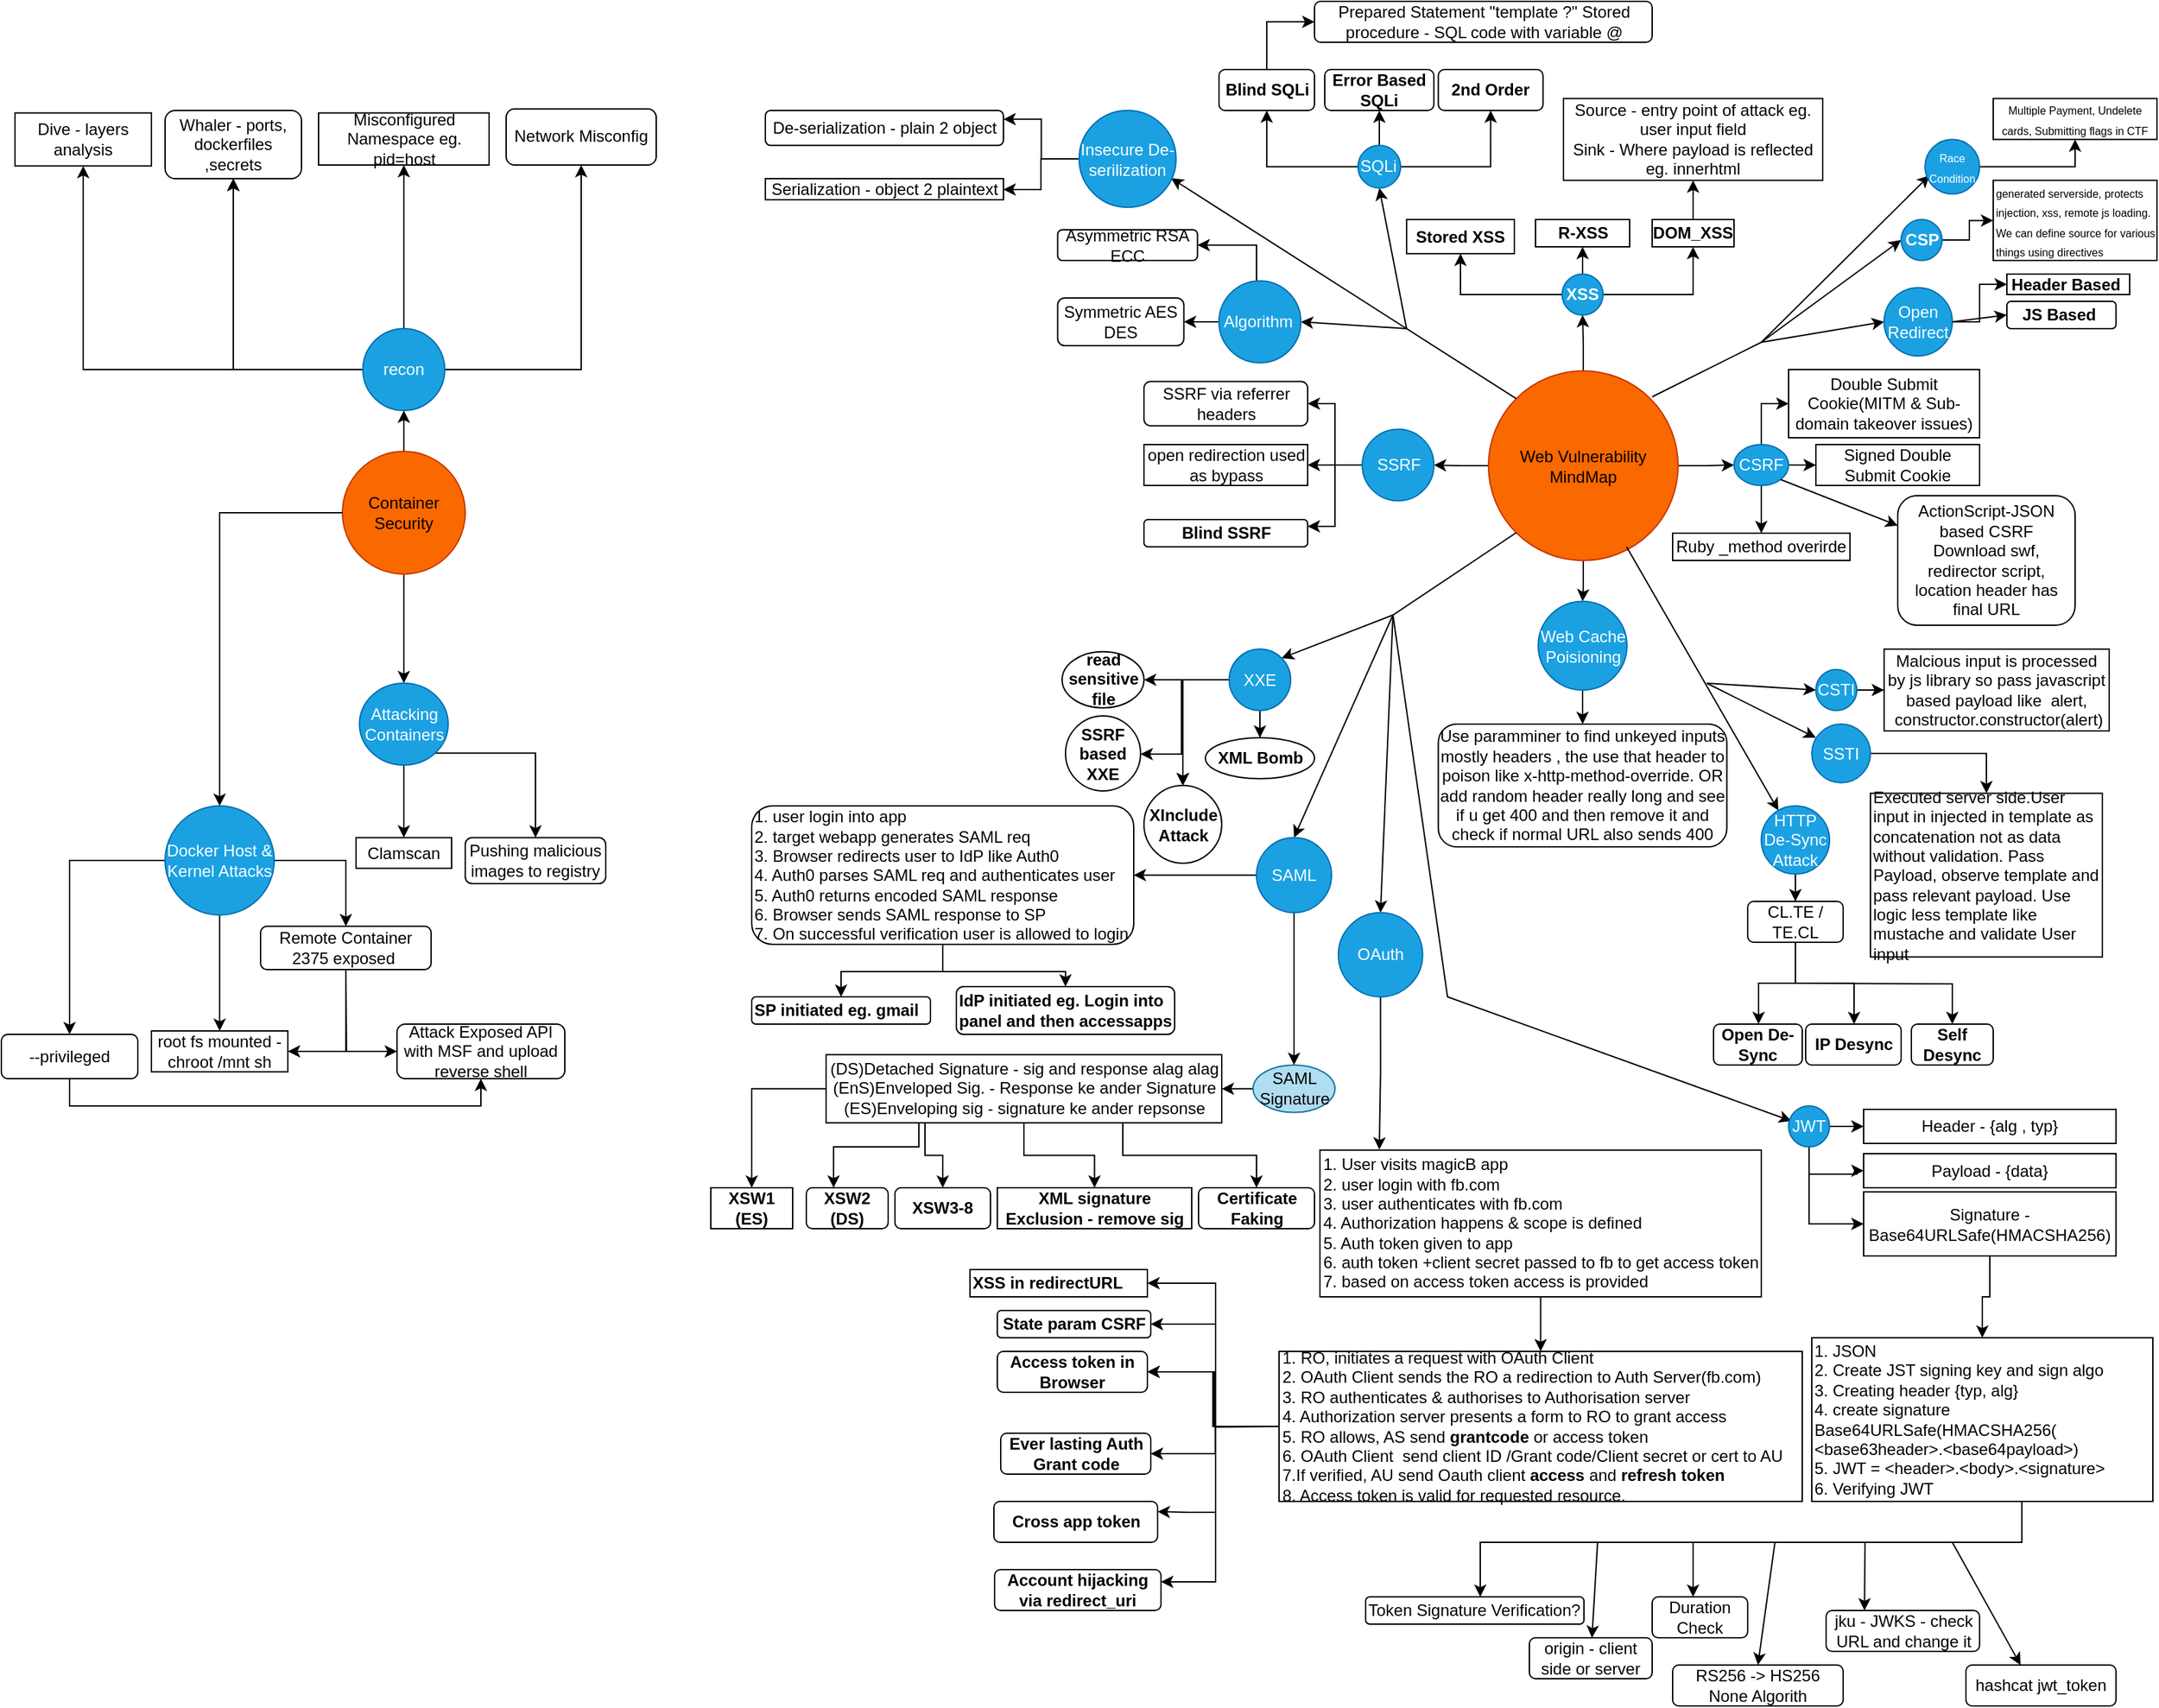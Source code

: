<mxfile version="24.7.6">
  <diagram name="Page-1" id="LwCmUqF6IoyyQt3CyeHW">
    <mxGraphModel dx="1781" dy="647" grid="1" gridSize="10" guides="1" tooltips="1" connect="1" arrows="1" fold="1" page="1" pageScale="1" pageWidth="827" pageHeight="1169" math="0" shadow="0">
      <root>
        <mxCell id="0" />
        <mxCell id="1" parent="0" />
        <mxCell id="KAnZ7Fa2tKtf9aKGgKf9-2" value="" style="edgeStyle=orthogonalEdgeStyle;rounded=0;orthogonalLoop=1;jettySize=auto;html=1;" parent="1" source="KAnZ7Fa2tKtf9aKGgKf9-5" target="KAnZ7Fa2tKtf9aKGgKf9-9" edge="1">
          <mxGeometry relative="1" as="geometry" />
        </mxCell>
        <mxCell id="KAnZ7Fa2tKtf9aKGgKf9-3" value="" style="edgeStyle=orthogonalEdgeStyle;rounded=0;orthogonalLoop=1;jettySize=auto;html=1;" parent="1" source="KAnZ7Fa2tKtf9aKGgKf9-5" target="KAnZ7Fa2tKtf9aKGgKf9-18" edge="1">
          <mxGeometry relative="1" as="geometry" />
        </mxCell>
        <mxCell id="KAnZ7Fa2tKtf9aKGgKf9-4" value="" style="edgeStyle=orthogonalEdgeStyle;rounded=0;orthogonalLoop=1;jettySize=auto;html=1;" parent="1" source="KAnZ7Fa2tKtf9aKGgKf9-5" target="KAnZ7Fa2tKtf9aKGgKf9-41" edge="1">
          <mxGeometry relative="1" as="geometry" />
        </mxCell>
        <mxCell id="9dKirbcF9FzAmbWhTHuT-2" value="" style="edgeStyle=orthogonalEdgeStyle;rounded=0;orthogonalLoop=1;jettySize=auto;html=1;" parent="1" source="KAnZ7Fa2tKtf9aKGgKf9-5" target="9dKirbcF9FzAmbWhTHuT-1" edge="1">
          <mxGeometry relative="1" as="geometry" />
        </mxCell>
        <mxCell id="KAnZ7Fa2tKtf9aKGgKf9-5" value="Web Vulnerability MindMap" style="ellipse;whiteSpace=wrap;html=1;aspect=fixed;fillColor=#fa6800;fontColor=#000000;strokeColor=#C73500;" parent="1" vertex="1">
          <mxGeometry x="330" y="281" width="139" height="139" as="geometry" />
        </mxCell>
        <mxCell id="KAnZ7Fa2tKtf9aKGgKf9-6" value="" style="edgeStyle=orthogonalEdgeStyle;rounded=0;orthogonalLoop=1;jettySize=auto;html=1;" parent="1" source="KAnZ7Fa2tKtf9aKGgKf9-9" target="KAnZ7Fa2tKtf9aKGgKf9-10" edge="1">
          <mxGeometry relative="1" as="geometry" />
        </mxCell>
        <mxCell id="KAnZ7Fa2tKtf9aKGgKf9-7" value="" style="edgeStyle=orthogonalEdgeStyle;rounded=0;orthogonalLoop=1;jettySize=auto;html=1;" parent="1" source="KAnZ7Fa2tKtf9aKGgKf9-9" target="KAnZ7Fa2tKtf9aKGgKf9-12" edge="1">
          <mxGeometry relative="1" as="geometry" />
        </mxCell>
        <mxCell id="KAnZ7Fa2tKtf9aKGgKf9-8" value="" style="edgeStyle=orthogonalEdgeStyle;rounded=0;orthogonalLoop=1;jettySize=auto;html=1;" parent="1" source="KAnZ7Fa2tKtf9aKGgKf9-9" target="KAnZ7Fa2tKtf9aKGgKf9-13" edge="1">
          <mxGeometry relative="1" as="geometry" />
        </mxCell>
        <mxCell id="KAnZ7Fa2tKtf9aKGgKf9-9" value="&lt;b&gt;XSS&lt;/b&gt;" style="ellipse;whiteSpace=wrap;html=1;aspect=fixed;fillColor=#1ba1e2;fontColor=#ffffff;strokeColor=#006EAF;" parent="1" vertex="1">
          <mxGeometry x="384" y="210" width="30" height="30" as="geometry" />
        </mxCell>
        <mxCell id="KAnZ7Fa2tKtf9aKGgKf9-10" value="&lt;b&gt;R-XSS&lt;/b&gt;" style="whiteSpace=wrap;html=1;" parent="1" vertex="1">
          <mxGeometry x="364.5" y="170" width="69" height="20" as="geometry" />
        </mxCell>
        <mxCell id="KAnZ7Fa2tKtf9aKGgKf9-11" value="" style="edgeStyle=orthogonalEdgeStyle;rounded=0;orthogonalLoop=1;jettySize=auto;html=1;" parent="1" source="KAnZ7Fa2tKtf9aKGgKf9-12" target="KAnZ7Fa2tKtf9aKGgKf9-14" edge="1">
          <mxGeometry relative="1" as="geometry" />
        </mxCell>
        <mxCell id="KAnZ7Fa2tKtf9aKGgKf9-12" value="&lt;b&gt;DOM_XSS&lt;/b&gt;" style="whiteSpace=wrap;html=1;" parent="1" vertex="1">
          <mxGeometry x="450" y="170" width="60" height="20" as="geometry" />
        </mxCell>
        <mxCell id="KAnZ7Fa2tKtf9aKGgKf9-13" value="&lt;b&gt;Stored XSS&lt;/b&gt;" style="whiteSpace=wrap;html=1;" parent="1" vertex="1">
          <mxGeometry x="270" y="170" width="79" height="25" as="geometry" />
        </mxCell>
        <mxCell id="KAnZ7Fa2tKtf9aKGgKf9-14" value="&lt;font style=&quot;font-size: 12px;&quot;&gt;Source - entry point of attack eg. user input field&lt;/font&gt;&lt;div&gt;&lt;font style=&quot;font-size: 12px;&quot;&gt;Sink - Where payload is reflected eg. innerhtml&lt;/font&gt;&lt;/div&gt;" style="whiteSpace=wrap;html=1;" parent="1" vertex="1">
          <mxGeometry x="385" y="81.25" width="190" height="60" as="geometry" />
        </mxCell>
        <mxCell id="KAnZ7Fa2tKtf9aKGgKf9-15" value="" style="edgeStyle=orthogonalEdgeStyle;rounded=0;orthogonalLoop=1;jettySize=auto;html=1;entryX=0;entryY=0.5;entryDx=0;entryDy=0;" parent="1" source="KAnZ7Fa2tKtf9aKGgKf9-18" target="KAnZ7Fa2tKtf9aKGgKf9-19" edge="1">
          <mxGeometry relative="1" as="geometry" />
        </mxCell>
        <mxCell id="KAnZ7Fa2tKtf9aKGgKf9-16" value="" style="edgeStyle=orthogonalEdgeStyle;rounded=0;orthogonalLoop=1;jettySize=auto;html=1;" parent="1" source="KAnZ7Fa2tKtf9aKGgKf9-18" target="KAnZ7Fa2tKtf9aKGgKf9-20" edge="1">
          <mxGeometry relative="1" as="geometry" />
        </mxCell>
        <mxCell id="KAnZ7Fa2tKtf9aKGgKf9-17" value="" style="edgeStyle=orthogonalEdgeStyle;rounded=0;orthogonalLoop=1;jettySize=auto;html=1;" parent="1" source="KAnZ7Fa2tKtf9aKGgKf9-18" target="KAnZ7Fa2tKtf9aKGgKf9-21" edge="1">
          <mxGeometry relative="1" as="geometry" />
        </mxCell>
        <mxCell id="KAnZ7Fa2tKtf9aKGgKf9-18" value="CSRF" style="ellipse;whiteSpace=wrap;html=1;fillColor=#1ba1e2;fontColor=#ffffff;strokeColor=#006EAF;" parent="1" vertex="1">
          <mxGeometry x="510" y="335" width="40" height="30" as="geometry" />
        </mxCell>
        <mxCell id="KAnZ7Fa2tKtf9aKGgKf9-19" value="Double Submit Cookie(MITM &amp;amp; Sub-domain takeover issues)" style="whiteSpace=wrap;html=1;" parent="1" vertex="1">
          <mxGeometry x="550" y="280" width="140" height="50" as="geometry" />
        </mxCell>
        <mxCell id="KAnZ7Fa2tKtf9aKGgKf9-20" value="Signed Double Submit Cookie" style="whiteSpace=wrap;html=1;" parent="1" vertex="1">
          <mxGeometry x="570" y="335" width="120" height="30" as="geometry" />
        </mxCell>
        <mxCell id="KAnZ7Fa2tKtf9aKGgKf9-21" value="Ruby _method overirde" style="whiteSpace=wrap;html=1;" parent="1" vertex="1">
          <mxGeometry x="465" y="400" width="130" height="20" as="geometry" />
        </mxCell>
        <mxCell id="KAnZ7Fa2tKtf9aKGgKf9-22" value="" style="endArrow=classic;html=1;rounded=0;exitX=1;exitY=1;exitDx=0;exitDy=0;" parent="1" source="KAnZ7Fa2tKtf9aKGgKf9-18" target="KAnZ7Fa2tKtf9aKGgKf9-23" edge="1">
          <mxGeometry width="50" height="50" relative="1" as="geometry">
            <mxPoint x="390" y="350" as="sourcePoint" />
            <mxPoint x="630" y="400" as="targetPoint" />
          </mxGeometry>
        </mxCell>
        <mxCell id="KAnZ7Fa2tKtf9aKGgKf9-23" value="ActionScript-JSON based CSRF&lt;div&gt;Download swf, redirector script, location header has final URL&lt;/div&gt;" style="rounded=1;whiteSpace=wrap;html=1;" parent="1" vertex="1">
          <mxGeometry x="630" y="372.5" width="130" height="95" as="geometry" />
        </mxCell>
        <mxCell id="KAnZ7Fa2tKtf9aKGgKf9-24" value="" style="endArrow=classic;html=1;rounded=0;entryX=0;entryY=0.5;entryDx=0;entryDy=0;" parent="1" target="KAnZ7Fa2tKtf9aKGgKf9-26" edge="1">
          <mxGeometry width="50" height="50" relative="1" as="geometry">
            <mxPoint x="450" y="300" as="sourcePoint" />
            <mxPoint x="540" y="230" as="targetPoint" />
            <Array as="points">
              <mxPoint x="530" y="260" />
            </Array>
          </mxGeometry>
        </mxCell>
        <mxCell id="KAnZ7Fa2tKtf9aKGgKf9-25" value="" style="edgeStyle=orthogonalEdgeStyle;rounded=0;orthogonalLoop=1;jettySize=auto;html=1;" parent="1" source="KAnZ7Fa2tKtf9aKGgKf9-26" target="KAnZ7Fa2tKtf9aKGgKf9-27" edge="1">
          <mxGeometry relative="1" as="geometry" />
        </mxCell>
        <mxCell id="KAnZ7Fa2tKtf9aKGgKf9-26" value="Open Redirect" style="ellipse;whiteSpace=wrap;html=1;aspect=fixed;fillColor=#1ba1e2;fontColor=#ffffff;strokeColor=#006EAF;" parent="1" vertex="1">
          <mxGeometry x="620" y="220" width="50" height="50" as="geometry" />
        </mxCell>
        <mxCell id="KAnZ7Fa2tKtf9aKGgKf9-27" value="&lt;b&gt;Header Based&amp;nbsp;&lt;/b&gt;" style="whiteSpace=wrap;html=1;" parent="1" vertex="1">
          <mxGeometry x="710" y="210" width="90" height="15" as="geometry" />
        </mxCell>
        <mxCell id="KAnZ7Fa2tKtf9aKGgKf9-28" value="" style="endArrow=classic;html=1;rounded=0;exitX=1;exitY=0.5;exitDx=0;exitDy=0;entryX=0;entryY=0.5;entryDx=0;entryDy=0;" parent="1" source="KAnZ7Fa2tKtf9aKGgKf9-26" target="KAnZ7Fa2tKtf9aKGgKf9-29" edge="1">
          <mxGeometry width="50" height="50" relative="1" as="geometry">
            <mxPoint x="500" y="280" as="sourcePoint" />
            <mxPoint x="700" y="238" as="targetPoint" />
          </mxGeometry>
        </mxCell>
        <mxCell id="KAnZ7Fa2tKtf9aKGgKf9-29" value="&lt;b&gt;JS Based&amp;nbsp;&lt;/b&gt;" style="rounded=1;whiteSpace=wrap;html=1;" parent="1" vertex="1">
          <mxGeometry x="710" y="230" width="80" height="20" as="geometry" />
        </mxCell>
        <mxCell id="KAnZ7Fa2tKtf9aKGgKf9-30" value="" style="endArrow=classic;html=1;rounded=0;entryX=0;entryY=0.5;entryDx=0;entryDy=0;" parent="1" target="KAnZ7Fa2tKtf9aKGgKf9-32" edge="1">
          <mxGeometry width="50" height="50" relative="1" as="geometry">
            <mxPoint x="530" y="260" as="sourcePoint" />
            <mxPoint x="650" y="150" as="targetPoint" />
          </mxGeometry>
        </mxCell>
        <mxCell id="KAnZ7Fa2tKtf9aKGgKf9-31" value="" style="edgeStyle=orthogonalEdgeStyle;rounded=0;orthogonalLoop=1;jettySize=auto;html=1;" parent="1" source="KAnZ7Fa2tKtf9aKGgKf9-32" target="KAnZ7Fa2tKtf9aKGgKf9-33" edge="1">
          <mxGeometry relative="1" as="geometry" />
        </mxCell>
        <mxCell id="KAnZ7Fa2tKtf9aKGgKf9-32" value="&lt;b&gt;CSP&lt;/b&gt;" style="ellipse;whiteSpace=wrap;html=1;aspect=fixed;fillColor=#1ba1e2;fontColor=#ffffff;strokeColor=#006EAF;" parent="1" vertex="1">
          <mxGeometry x="632.5" y="170" width="30" height="30" as="geometry" />
        </mxCell>
        <mxCell id="KAnZ7Fa2tKtf9aKGgKf9-33" value="&lt;font style=&quot;font-size: 8px;&quot;&gt;generated serverside, protects injection, xss, remote js loading. We can define source for various things using directives&lt;/font&gt;" style="whiteSpace=wrap;html=1;align=left;" parent="1" vertex="1">
          <mxGeometry x="700" y="141.25" width="120" height="58.75" as="geometry" />
        </mxCell>
        <mxCell id="KAnZ7Fa2tKtf9aKGgKf9-34" value="" style="endArrow=classic;html=1;rounded=0;entryX=0.083;entryY=0.658;entryDx=0;entryDy=0;entryPerimeter=0;" parent="1" target="KAnZ7Fa2tKtf9aKGgKf9-36" edge="1">
          <mxGeometry width="50" height="50" relative="1" as="geometry">
            <mxPoint x="530" y="260" as="sourcePoint" />
            <mxPoint x="650" y="150" as="targetPoint" />
          </mxGeometry>
        </mxCell>
        <mxCell id="KAnZ7Fa2tKtf9aKGgKf9-35" style="edgeStyle=orthogonalEdgeStyle;rounded=0;orthogonalLoop=1;jettySize=auto;html=1;entryX=0.5;entryY=1;entryDx=0;entryDy=0;" parent="1" source="KAnZ7Fa2tKtf9aKGgKf9-36" target="KAnZ7Fa2tKtf9aKGgKf9-37" edge="1">
          <mxGeometry relative="1" as="geometry" />
        </mxCell>
        <mxCell id="KAnZ7Fa2tKtf9aKGgKf9-36" value="&lt;font style=&quot;font-size: 8px;&quot;&gt;Race Condition&lt;/font&gt;" style="ellipse;whiteSpace=wrap;html=1;aspect=fixed;fillColor=#1ba1e2;fontColor=#ffffff;strokeColor=#006EAF;" parent="1" vertex="1">
          <mxGeometry x="650" y="111.25" width="40" height="40" as="geometry" />
        </mxCell>
        <mxCell id="KAnZ7Fa2tKtf9aKGgKf9-37" value="&lt;font style=&quot;font-size: 8px;&quot;&gt;Multiple Payment, Undelete cards, Submitting flags in CTF&lt;/font&gt;" style="whiteSpace=wrap;html=1;" parent="1" vertex="1">
          <mxGeometry x="700" y="81.25" width="120" height="30" as="geometry" />
        </mxCell>
        <mxCell id="KAnZ7Fa2tKtf9aKGgKf9-38" value="" style="edgeStyle=orthogonalEdgeStyle;rounded=0;orthogonalLoop=1;jettySize=auto;html=1;" parent="1" source="KAnZ7Fa2tKtf9aKGgKf9-41" target="KAnZ7Fa2tKtf9aKGgKf9-42" edge="1">
          <mxGeometry relative="1" as="geometry" />
        </mxCell>
        <mxCell id="KAnZ7Fa2tKtf9aKGgKf9-39" value="" style="edgeStyle=orthogonalEdgeStyle;rounded=0;orthogonalLoop=1;jettySize=auto;html=1;entryX=1;entryY=0.25;entryDx=0;entryDy=0;" parent="1" source="KAnZ7Fa2tKtf9aKGgKf9-41" target="KAnZ7Fa2tKtf9aKGgKf9-43" edge="1">
          <mxGeometry relative="1" as="geometry" />
        </mxCell>
        <mxCell id="KAnZ7Fa2tKtf9aKGgKf9-40" value="" style="edgeStyle=orthogonalEdgeStyle;rounded=0;orthogonalLoop=1;jettySize=auto;html=1;entryX=1;entryY=0.5;entryDx=0;entryDy=0;" parent="1" source="KAnZ7Fa2tKtf9aKGgKf9-41" target="KAnZ7Fa2tKtf9aKGgKf9-44" edge="1">
          <mxGeometry relative="1" as="geometry" />
        </mxCell>
        <mxCell id="KAnZ7Fa2tKtf9aKGgKf9-41" value="SSRF" style="ellipse;whiteSpace=wrap;html=1;aspect=fixed;fillColor=#1ba1e2;fontColor=#ffffff;strokeColor=#006EAF;" parent="1" vertex="1">
          <mxGeometry x="237.51" y="323.75" width="52.5" height="52.5" as="geometry" />
        </mxCell>
        <mxCell id="KAnZ7Fa2tKtf9aKGgKf9-42" value="open redirection used as bypass" style="whiteSpace=wrap;html=1;" parent="1" vertex="1">
          <mxGeometry x="77.5" y="335" width="120" height="30" as="geometry" />
        </mxCell>
        <mxCell id="KAnZ7Fa2tKtf9aKGgKf9-43" value="&lt;b&gt;Blind SSRF&lt;/b&gt;" style="rounded=1;whiteSpace=wrap;html=1;" parent="1" vertex="1">
          <mxGeometry x="77.5" y="390" width="120" height="20" as="geometry" />
        </mxCell>
        <mxCell id="KAnZ7Fa2tKtf9aKGgKf9-44" value="SSRF via referrer headers" style="rounded=1;whiteSpace=wrap;html=1;" parent="1" vertex="1">
          <mxGeometry x="77.5" y="288.75" width="120" height="32.5" as="geometry" />
        </mxCell>
        <mxCell id="9dKirbcF9FzAmbWhTHuT-4" value="" style="edgeStyle=orthogonalEdgeStyle;rounded=0;orthogonalLoop=1;jettySize=auto;html=1;" parent="1" source="9dKirbcF9FzAmbWhTHuT-1" target="9dKirbcF9FzAmbWhTHuT-3" edge="1">
          <mxGeometry relative="1" as="geometry" />
        </mxCell>
        <mxCell id="9dKirbcF9FzAmbWhTHuT-1" value="Web Cache Poisioning" style="ellipse;whiteSpace=wrap;html=1;aspect=fixed;fillColor=#1ba1e2;fontColor=#ffffff;strokeColor=#006EAF;" parent="1" vertex="1">
          <mxGeometry x="366.5" y="450" width="65" height="65" as="geometry" />
        </mxCell>
        <mxCell id="9dKirbcF9FzAmbWhTHuT-3" value="Use paramminer to find unkeyed inputs mostly headers , the use that header to poison like x-http-method-override. OR add random header really long and see if u get 400 and then remove it and check if normal URL also sends 400" style="rounded=1;whiteSpace=wrap;html=1;" parent="1" vertex="1">
          <mxGeometry x="293.25" y="540" width="211.5" height="90" as="geometry" />
        </mxCell>
        <mxCell id="9dKirbcF9FzAmbWhTHuT-5" value="" style="endArrow=classic;html=1;rounded=0;exitX=0.729;exitY=0.929;exitDx=0;exitDy=0;exitPerimeter=0;" parent="1" source="KAnZ7Fa2tKtf9aKGgKf9-5" target="9dKirbcF9FzAmbWhTHuT-6" edge="1">
          <mxGeometry width="50" height="50" relative="1" as="geometry">
            <mxPoint x="390" y="470" as="sourcePoint" />
            <mxPoint x="570" y="640" as="targetPoint" />
          </mxGeometry>
        </mxCell>
        <mxCell id="9dKirbcF9FzAmbWhTHuT-8" value="" style="edgeStyle=orthogonalEdgeStyle;rounded=0;orthogonalLoop=1;jettySize=auto;html=1;" parent="1" source="9dKirbcF9FzAmbWhTHuT-6" target="9dKirbcF9FzAmbWhTHuT-7" edge="1">
          <mxGeometry relative="1" as="geometry" />
        </mxCell>
        <mxCell id="9dKirbcF9FzAmbWhTHuT-6" value="HTTP De-Sync Attack" style="ellipse;whiteSpace=wrap;html=1;aspect=fixed;fillColor=#1ba1e2;fontColor=#ffffff;strokeColor=#006EAF;" parent="1" vertex="1">
          <mxGeometry x="530" y="600" width="50" height="50" as="geometry" />
        </mxCell>
        <mxCell id="9dKirbcF9FzAmbWhTHuT-15" value="" style="edgeStyle=orthogonalEdgeStyle;rounded=0;orthogonalLoop=1;jettySize=auto;html=1;" parent="1" source="9dKirbcF9FzAmbWhTHuT-7" target="9dKirbcF9FzAmbWhTHuT-14" edge="1">
          <mxGeometry relative="1" as="geometry">
            <Array as="points">
              <mxPoint x="555" y="730" />
              <mxPoint x="528" y="730" />
            </Array>
          </mxGeometry>
        </mxCell>
        <mxCell id="9dKirbcF9FzAmbWhTHuT-16" style="edgeStyle=orthogonalEdgeStyle;rounded=0;orthogonalLoop=1;jettySize=auto;html=1;" parent="1" source="9dKirbcF9FzAmbWhTHuT-7" target="9dKirbcF9FzAmbWhTHuT-17" edge="1">
          <mxGeometry relative="1" as="geometry">
            <mxPoint x="590" y="760" as="targetPoint" />
            <Array as="points">
              <mxPoint x="555" y="730" />
              <mxPoint x="598" y="730" />
            </Array>
          </mxGeometry>
        </mxCell>
        <mxCell id="9dKirbcF9FzAmbWhTHuT-19" value="" style="edgeStyle=orthogonalEdgeStyle;rounded=0;orthogonalLoop=1;jettySize=auto;html=1;" parent="1" target="9dKirbcF9FzAmbWhTHuT-18" edge="1">
          <mxGeometry relative="1" as="geometry">
            <mxPoint x="550" y="730" as="sourcePoint" />
          </mxGeometry>
        </mxCell>
        <mxCell id="9dKirbcF9FzAmbWhTHuT-7" value="CL.TE / TE.CL" style="rounded=1;whiteSpace=wrap;html=1;" parent="1" vertex="1">
          <mxGeometry x="520" y="670" width="70" height="30" as="geometry" />
        </mxCell>
        <mxCell id="9dKirbcF9FzAmbWhTHuT-14" value="&lt;b&gt;Open De-Sync&lt;/b&gt;" style="whiteSpace=wrap;html=1;rounded=1;" parent="1" vertex="1">
          <mxGeometry x="495" y="760" width="65" height="30" as="geometry" />
        </mxCell>
        <mxCell id="9dKirbcF9FzAmbWhTHuT-17" value="&lt;b&gt;IP Desync&lt;/b&gt;" style="rounded=1;whiteSpace=wrap;html=1;" parent="1" vertex="1">
          <mxGeometry x="562.5" y="760" width="70" height="30" as="geometry" />
        </mxCell>
        <mxCell id="9dKirbcF9FzAmbWhTHuT-18" value="&lt;b&gt;Self Desync&lt;/b&gt;" style="whiteSpace=wrap;html=1;rounded=1;" parent="1" vertex="1">
          <mxGeometry x="640" y="760" width="60" height="30" as="geometry" />
        </mxCell>
        <mxCell id="9dKirbcF9FzAmbWhTHuT-20" value="" style="endArrow=classic;html=1;rounded=0;entryX=0.07;entryY=0.233;entryDx=0;entryDy=0;entryPerimeter=0;" parent="1" target="9dKirbcF9FzAmbWhTHuT-21" edge="1">
          <mxGeometry width="50" height="50" relative="1" as="geometry">
            <mxPoint x="490" y="510" as="sourcePoint" />
            <mxPoint x="570" y="550" as="targetPoint" />
          </mxGeometry>
        </mxCell>
        <mxCell id="9dKirbcF9FzAmbWhTHuT-23" value="" style="edgeStyle=orthogonalEdgeStyle;rounded=0;orthogonalLoop=1;jettySize=auto;html=1;exitX=1;exitY=0.5;exitDx=0;exitDy=0;" parent="1" source="9dKirbcF9FzAmbWhTHuT-21" target="9dKirbcF9FzAmbWhTHuT-22" edge="1">
          <mxGeometry relative="1" as="geometry" />
        </mxCell>
        <mxCell id="9dKirbcF9FzAmbWhTHuT-21" value="SSTI" style="ellipse;whiteSpace=wrap;html=1;aspect=fixed;fillColor=#1ba1e2;fontColor=#ffffff;strokeColor=#006EAF;" parent="1" vertex="1">
          <mxGeometry x="567" y="540" width="43" height="43" as="geometry" />
        </mxCell>
        <mxCell id="9dKirbcF9FzAmbWhTHuT-22" value="Executed server side.User input in injected in template as concatenation not as data without validation. Pass Payload, observe template and pass relevant payload. Use logic less template like mustache and validate User input" style="whiteSpace=wrap;html=1;align=left;" parent="1" vertex="1">
          <mxGeometry x="610" y="590.75" width="170" height="120" as="geometry" />
        </mxCell>
        <mxCell id="9dKirbcF9FzAmbWhTHuT-25" value="" style="endArrow=classic;html=1;rounded=0;entryX=0;entryY=0.5;entryDx=0;entryDy=0;" parent="1" target="9dKirbcF9FzAmbWhTHuT-26" edge="1">
          <mxGeometry width="50" height="50" relative="1" as="geometry">
            <mxPoint x="490" y="510" as="sourcePoint" />
            <mxPoint x="570" y="510" as="targetPoint" />
          </mxGeometry>
        </mxCell>
        <mxCell id="9dKirbcF9FzAmbWhTHuT-32" value="" style="edgeStyle=orthogonalEdgeStyle;rounded=0;orthogonalLoop=1;jettySize=auto;html=1;" parent="1" source="9dKirbcF9FzAmbWhTHuT-26" target="9dKirbcF9FzAmbWhTHuT-31" edge="1">
          <mxGeometry relative="1" as="geometry" />
        </mxCell>
        <mxCell id="9dKirbcF9FzAmbWhTHuT-26" value="CSTI" style="ellipse;whiteSpace=wrap;html=1;aspect=fixed;fillColor=#1ba1e2;fontColor=#ffffff;strokeColor=#006EAF;" parent="1" vertex="1">
          <mxGeometry x="570" y="500" width="30" height="30" as="geometry" />
        </mxCell>
        <mxCell id="9dKirbcF9FzAmbWhTHuT-31" value="Malcious input is processed by js library so pass javascript based payload like &amp;nbsp;alert, &amp;nbsp;constructor.constructor(alert)" style="whiteSpace=wrap;html=1;" parent="1" vertex="1">
          <mxGeometry x="620" y="485" width="165" height="60" as="geometry" />
        </mxCell>
        <mxCell id="9dKirbcF9FzAmbWhTHuT-34" value="" style="endArrow=classic;html=1;rounded=0;exitX=0;exitY=1;exitDx=0;exitDy=0;entryX=1;entryY=0;entryDx=0;entryDy=0;" parent="1" source="KAnZ7Fa2tKtf9aKGgKf9-5" target="9dKirbcF9FzAmbWhTHuT-36" edge="1">
          <mxGeometry width="50" height="50" relative="1" as="geometry">
            <mxPoint x="180" y="530" as="sourcePoint" />
            <mxPoint x="160" y="530" as="targetPoint" />
            <Array as="points">
              <mxPoint x="260" y="460" />
            </Array>
          </mxGeometry>
        </mxCell>
        <mxCell id="9dKirbcF9FzAmbWhTHuT-38" value="" style="edgeStyle=orthogonalEdgeStyle;rounded=0;orthogonalLoop=1;jettySize=auto;html=1;" parent="1" source="9dKirbcF9FzAmbWhTHuT-36" target="9dKirbcF9FzAmbWhTHuT-37" edge="1">
          <mxGeometry relative="1" as="geometry" />
        </mxCell>
        <mxCell id="9dKirbcF9FzAmbWhTHuT-40" value="" style="edgeStyle=orthogonalEdgeStyle;rounded=0;orthogonalLoop=1;jettySize=auto;html=1;" parent="1" source="9dKirbcF9FzAmbWhTHuT-36" target="9dKirbcF9FzAmbWhTHuT-39" edge="1">
          <mxGeometry relative="1" as="geometry">
            <Array as="points">
              <mxPoint x="105" y="508" />
              <mxPoint x="105" y="562" />
            </Array>
          </mxGeometry>
        </mxCell>
        <mxCell id="9dKirbcF9FzAmbWhTHuT-43" style="edgeStyle=orthogonalEdgeStyle;rounded=0;orthogonalLoop=1;jettySize=auto;html=1;entryX=0.5;entryY=0;entryDx=0;entryDy=0;" parent="1" source="9dKirbcF9FzAmbWhTHuT-36" target="9dKirbcF9FzAmbWhTHuT-44" edge="1">
          <mxGeometry relative="1" as="geometry">
            <mxPoint x="110" y="610" as="targetPoint" />
          </mxGeometry>
        </mxCell>
        <mxCell id="9dKirbcF9FzAmbWhTHuT-46" value="" style="edgeStyle=orthogonalEdgeStyle;rounded=0;orthogonalLoop=1;jettySize=auto;html=1;" parent="1" source="9dKirbcF9FzAmbWhTHuT-36" target="9dKirbcF9FzAmbWhTHuT-44" edge="1">
          <mxGeometry relative="1" as="geometry" />
        </mxCell>
        <mxCell id="9dKirbcF9FzAmbWhTHuT-47" value="" style="edgeStyle=orthogonalEdgeStyle;rounded=0;orthogonalLoop=1;jettySize=auto;html=1;" parent="1" source="9dKirbcF9FzAmbWhTHuT-36" target="9dKirbcF9FzAmbWhTHuT-44" edge="1">
          <mxGeometry relative="1" as="geometry" />
        </mxCell>
        <mxCell id="9dKirbcF9FzAmbWhTHuT-48" value="" style="edgeStyle=orthogonalEdgeStyle;rounded=0;orthogonalLoop=1;jettySize=auto;html=1;" parent="1" source="9dKirbcF9FzAmbWhTHuT-36" target="9dKirbcF9FzAmbWhTHuT-44" edge="1">
          <mxGeometry relative="1" as="geometry" />
        </mxCell>
        <mxCell id="9dKirbcF9FzAmbWhTHuT-50" value="" style="edgeStyle=orthogonalEdgeStyle;rounded=0;orthogonalLoop=1;jettySize=auto;html=1;" parent="1" source="9dKirbcF9FzAmbWhTHuT-36" target="9dKirbcF9FzAmbWhTHuT-49" edge="1">
          <mxGeometry relative="1" as="geometry" />
        </mxCell>
        <mxCell id="9dKirbcF9FzAmbWhTHuT-36" value="XXE" style="ellipse;whiteSpace=wrap;html=1;aspect=fixed;fillColor=#1ba1e2;fontColor=#ffffff;strokeColor=#006EAF;" parent="1" vertex="1">
          <mxGeometry x="140" y="485" width="45" height="45" as="geometry" />
        </mxCell>
        <mxCell id="9dKirbcF9FzAmbWhTHuT-37" value="&lt;b&gt;read sensitive file&lt;/b&gt;" style="ellipse;whiteSpace=wrap;html=1;" parent="1" vertex="1">
          <mxGeometry x="17.5" y="486.87" width="60" height="41.25" as="geometry" />
        </mxCell>
        <mxCell id="9dKirbcF9FzAmbWhTHuT-39" value="&lt;b&gt;SSRF based XXE&lt;/b&gt;" style="ellipse;whiteSpace=wrap;html=1;aspect=fixed;" parent="1" vertex="1">
          <mxGeometry x="20" y="534" width="55" height="55" as="geometry" />
        </mxCell>
        <mxCell id="9dKirbcF9FzAmbWhTHuT-44" value="&lt;b&gt;XInclude Attack&lt;/b&gt;" style="ellipse;whiteSpace=wrap;html=1;aspect=fixed;" parent="1" vertex="1">
          <mxGeometry x="77.5" y="585" width="57" height="57" as="geometry" />
        </mxCell>
        <mxCell id="9dKirbcF9FzAmbWhTHuT-49" value="&lt;b&gt;XML Bomb&lt;/b&gt;" style="ellipse;whiteSpace=wrap;html=1;" parent="1" vertex="1">
          <mxGeometry x="122.5" y="550" width="80" height="30" as="geometry" />
        </mxCell>
        <mxCell id="9dKirbcF9FzAmbWhTHuT-51" value="" style="endArrow=classic;html=1;rounded=0;entryX=0.5;entryY=0;entryDx=0;entryDy=0;" parent="1" target="9dKirbcF9FzAmbWhTHuT-52" edge="1">
          <mxGeometry width="50" height="50" relative="1" as="geometry">
            <mxPoint x="260" y="460" as="sourcePoint" />
            <mxPoint x="200" y="650" as="targetPoint" />
          </mxGeometry>
        </mxCell>
        <mxCell id="9dKirbcF9FzAmbWhTHuT-54" value="" style="edgeStyle=orthogonalEdgeStyle;rounded=0;orthogonalLoop=1;jettySize=auto;html=1;" parent="1" source="9dKirbcF9FzAmbWhTHuT-52" target="9dKirbcF9FzAmbWhTHuT-53" edge="1">
          <mxGeometry relative="1" as="geometry" />
        </mxCell>
        <mxCell id="9dKirbcF9FzAmbWhTHuT-60" value="" style="edgeStyle=orthogonalEdgeStyle;rounded=0;orthogonalLoop=1;jettySize=auto;html=1;" parent="1" source="9dKirbcF9FzAmbWhTHuT-52" target="9dKirbcF9FzAmbWhTHuT-59" edge="1">
          <mxGeometry relative="1" as="geometry" />
        </mxCell>
        <mxCell id="9dKirbcF9FzAmbWhTHuT-52" value="SAML" style="ellipse;whiteSpace=wrap;html=1;aspect=fixed;fillColor=#1ba1e2;fontColor=#ffffff;strokeColor=#006EAF;" parent="1" vertex="1">
          <mxGeometry x="160" y="623.25" width="55" height="55" as="geometry" />
        </mxCell>
        <mxCell id="9dKirbcF9FzAmbWhTHuT-56" value="" style="edgeStyle=orthogonalEdgeStyle;rounded=0;orthogonalLoop=1;jettySize=auto;html=1;" parent="1" source="9dKirbcF9FzAmbWhTHuT-53" target="9dKirbcF9FzAmbWhTHuT-55" edge="1">
          <mxGeometry relative="1" as="geometry" />
        </mxCell>
        <mxCell id="9dKirbcF9FzAmbWhTHuT-58" value="" style="edgeStyle=orthogonalEdgeStyle;rounded=0;orthogonalLoop=1;jettySize=auto;html=1;" parent="1" source="9dKirbcF9FzAmbWhTHuT-53" target="9dKirbcF9FzAmbWhTHuT-57" edge="1">
          <mxGeometry relative="1" as="geometry" />
        </mxCell>
        <mxCell id="9dKirbcF9FzAmbWhTHuT-53" value="1. user login into app&lt;div&gt;2. target webapp generates SAML req&lt;/div&gt;&lt;div&gt;3. Browser redirects user to IdP like Auth0&lt;/div&gt;&lt;div&gt;4. Auth0 parses SAML req and authenticates user&lt;/div&gt;&lt;div&gt;5. Auth0 returns encoded SAML response&lt;/div&gt;&lt;div&gt;6. Browser sends SAML response to SP&lt;/div&gt;&lt;div&gt;7. On successful verification user is allowed to login&lt;/div&gt;" style="rounded=1;whiteSpace=wrap;html=1;align=left;" parent="1" vertex="1">
          <mxGeometry x="-210" y="600" width="280" height="101.5" as="geometry" />
        </mxCell>
        <mxCell id="9dKirbcF9FzAmbWhTHuT-55" value="&lt;b&gt;SP initiated eg. gmail&lt;/b&gt;" style="whiteSpace=wrap;html=1;align=left;rounded=1;" parent="1" vertex="1">
          <mxGeometry x="-210" y="740" width="131" height="20" as="geometry" />
        </mxCell>
        <mxCell id="9dKirbcF9FzAmbWhTHuT-57" value="&lt;b&gt;IdP initiated eg. Login into panel and then accessapps&lt;/b&gt;" style="whiteSpace=wrap;html=1;align=left;rounded=1;" parent="1" vertex="1">
          <mxGeometry x="-60" y="732.5" width="160" height="35" as="geometry" />
        </mxCell>
        <mxCell id="9dKirbcF9FzAmbWhTHuT-62" value="" style="edgeStyle=orthogonalEdgeStyle;rounded=0;orthogonalLoop=1;jettySize=auto;html=1;" parent="1" source="9dKirbcF9FzAmbWhTHuT-59" target="9dKirbcF9FzAmbWhTHuT-61" edge="1">
          <mxGeometry relative="1" as="geometry" />
        </mxCell>
        <mxCell id="9dKirbcF9FzAmbWhTHuT-59" value="SAML Signature" style="ellipse;whiteSpace=wrap;html=1;fillColor=#b1ddf0;strokeColor=#10739e;" parent="1" vertex="1">
          <mxGeometry x="157.5" y="790" width="60" height="34.75" as="geometry" />
        </mxCell>
        <mxCell id="9dKirbcF9FzAmbWhTHuT-70" value="" style="edgeStyle=orthogonalEdgeStyle;rounded=0;orthogonalLoop=1;jettySize=auto;html=1;" parent="1" source="9dKirbcF9FzAmbWhTHuT-61" target="9dKirbcF9FzAmbWhTHuT-69" edge="1">
          <mxGeometry relative="1" as="geometry" />
        </mxCell>
        <mxCell id="9dKirbcF9FzAmbWhTHuT-71" style="edgeStyle=orthogonalEdgeStyle;rounded=0;orthogonalLoop=1;jettySize=auto;html=1;exitX=0.25;exitY=1;exitDx=0;exitDy=0;entryX=0.5;entryY=0;entryDx=0;entryDy=0;" parent="1" edge="1">
          <mxGeometry relative="1" as="geometry">
            <mxPoint x="-150" y="880" as="targetPoint" />
            <mxPoint x="-87.5" y="832.37" as="sourcePoint" />
            <Array as="points">
              <mxPoint x="-87" y="850" />
              <mxPoint x="-150" y="850" />
            </Array>
          </mxGeometry>
        </mxCell>
        <mxCell id="9dKirbcF9FzAmbWhTHuT-73" style="edgeStyle=orthogonalEdgeStyle;rounded=0;orthogonalLoop=1;jettySize=auto;html=1;exitX=0.25;exitY=1;exitDx=0;exitDy=0;entryX=0.5;entryY=0;entryDx=0;entryDy=0;" parent="1" source="9dKirbcF9FzAmbWhTHuT-61" target="9dKirbcF9FzAmbWhTHuT-74" edge="1">
          <mxGeometry relative="1" as="geometry">
            <mxPoint x="-70" y="880" as="targetPoint" />
          </mxGeometry>
        </mxCell>
        <mxCell id="9dKirbcF9FzAmbWhTHuT-81" value="" style="edgeStyle=orthogonalEdgeStyle;rounded=0;orthogonalLoop=1;jettySize=auto;html=1;" parent="1" source="9dKirbcF9FzAmbWhTHuT-61" target="9dKirbcF9FzAmbWhTHuT-80" edge="1">
          <mxGeometry relative="1" as="geometry" />
        </mxCell>
        <mxCell id="9dKirbcF9FzAmbWhTHuT-84" style="edgeStyle=orthogonalEdgeStyle;rounded=0;orthogonalLoop=1;jettySize=auto;html=1;exitX=0.75;exitY=1;exitDx=0;exitDy=0;entryX=0.5;entryY=0;entryDx=0;entryDy=0;" parent="1" source="9dKirbcF9FzAmbWhTHuT-61" target="9dKirbcF9FzAmbWhTHuT-85" edge="1">
          <mxGeometry relative="1" as="geometry">
            <mxPoint x="150" y="880" as="targetPoint" />
          </mxGeometry>
        </mxCell>
        <mxCell id="9dKirbcF9FzAmbWhTHuT-61" value="(DS)Detached Signature - sig and response alag alag (EnS)Enveloped Sig. - Response ke ander Signature (ES)Enveloping sig - signature ke ander repsonse" style="whiteSpace=wrap;html=1;" parent="1" vertex="1">
          <mxGeometry x="-155.5" y="782.38" width="290" height="49.99" as="geometry" />
        </mxCell>
        <mxCell id="9dKirbcF9FzAmbWhTHuT-69" value="&lt;b&gt;XSW1 (ES)&lt;/b&gt;" style="whiteSpace=wrap;html=1;" parent="1" vertex="1">
          <mxGeometry x="-240" y="880" width="60" height="30" as="geometry" />
        </mxCell>
        <mxCell id="9dKirbcF9FzAmbWhTHuT-72" value="&lt;b&gt;XSW2 (DS)&lt;/b&gt;" style="rounded=1;whiteSpace=wrap;html=1;" parent="1" vertex="1">
          <mxGeometry x="-170" y="880" width="60" height="30" as="geometry" />
        </mxCell>
        <mxCell id="9dKirbcF9FzAmbWhTHuT-74" value="&lt;b&gt;XSW3-8&lt;/b&gt;" style="rounded=1;whiteSpace=wrap;html=1;" parent="1" vertex="1">
          <mxGeometry x="-105" y="880" width="70" height="30" as="geometry" />
        </mxCell>
        <mxCell id="9dKirbcF9FzAmbWhTHuT-80" value="&lt;b&gt;XML signature Exclusion - remove sig&lt;/b&gt;" style="whiteSpace=wrap;html=1;" parent="1" vertex="1">
          <mxGeometry x="-30" y="880" width="142.5" height="30" as="geometry" />
        </mxCell>
        <mxCell id="9dKirbcF9FzAmbWhTHuT-85" value="&lt;b&gt;Certificate Faking&lt;/b&gt;" style="rounded=1;whiteSpace=wrap;html=1;" parent="1" vertex="1">
          <mxGeometry x="117.5" y="880" width="85" height="30" as="geometry" />
        </mxCell>
        <mxCell id="9dKirbcF9FzAmbWhTHuT-86" value="" style="endArrow=classic;html=1;rounded=0;entryX=0.5;entryY=0;entryDx=0;entryDy=0;" parent="1" target="9dKirbcF9FzAmbWhTHuT-87" edge="1">
          <mxGeometry width="50" height="50" relative="1" as="geometry">
            <mxPoint x="260" y="460" as="sourcePoint" />
            <mxPoint x="270" y="660" as="targetPoint" />
          </mxGeometry>
        </mxCell>
        <mxCell id="9dKirbcF9FzAmbWhTHuT-89" value="" style="edgeStyle=orthogonalEdgeStyle;rounded=0;orthogonalLoop=1;jettySize=auto;html=1;" parent="1" source="9dKirbcF9FzAmbWhTHuT-87" edge="1">
          <mxGeometry relative="1" as="geometry">
            <mxPoint x="250" y="852" as="targetPoint" />
          </mxGeometry>
        </mxCell>
        <mxCell id="9dKirbcF9FzAmbWhTHuT-87" value="OAuth" style="ellipse;whiteSpace=wrap;html=1;aspect=fixed;fillColor=#1ba1e2;fontColor=#ffffff;strokeColor=#006EAF;" parent="1" vertex="1">
          <mxGeometry x="220" y="678.25" width="61.75" height="61.75" as="geometry" />
        </mxCell>
        <mxCell id="9dKirbcF9FzAmbWhTHuT-92" value="" style="edgeStyle=orthogonalEdgeStyle;rounded=0;orthogonalLoop=1;jettySize=auto;html=1;" parent="1" source="9dKirbcF9FzAmbWhTHuT-88" target="9dKirbcF9FzAmbWhTHuT-91" edge="1">
          <mxGeometry relative="1" as="geometry" />
        </mxCell>
        <mxCell id="9dKirbcF9FzAmbWhTHuT-88" value="1. User visits magicB app&lt;div&gt;2. user login with fb.com&lt;/div&gt;&lt;div&gt;3. user authenticates with fb.com&lt;/div&gt;&lt;div&gt;4. Authorization happens &amp;amp; scope is defined&lt;/div&gt;&lt;div&gt;5. Auth token given to app&lt;/div&gt;&lt;div&gt;6. auth token +client secret passed to fb to get access token&lt;/div&gt;&lt;div&gt;7. based on access token access is provided&lt;/div&gt;" style="whiteSpace=wrap;html=1;align=left;" parent="1" vertex="1">
          <mxGeometry x="206.5" y="852.38" width="323.5" height="107.62" as="geometry" />
        </mxCell>
        <mxCell id="9dKirbcF9FzAmbWhTHuT-95" value="" style="edgeStyle=orthogonalEdgeStyle;rounded=0;orthogonalLoop=1;jettySize=auto;html=1;entryX=1;entryY=0.5;entryDx=0;entryDy=0;" parent="1" source="9dKirbcF9FzAmbWhTHuT-91" target="9dKirbcF9FzAmbWhTHuT-94" edge="1">
          <mxGeometry relative="1" as="geometry">
            <Array as="points">
              <mxPoint x="130" y="1055" />
              <mxPoint x="130" y="950" />
            </Array>
          </mxGeometry>
        </mxCell>
        <mxCell id="9dKirbcF9FzAmbWhTHuT-96" style="edgeStyle=orthogonalEdgeStyle;rounded=0;orthogonalLoop=1;jettySize=auto;html=1;exitX=0;exitY=0.5;exitDx=0;exitDy=0;entryX=1;entryY=0.5;entryDx=0;entryDy=0;" parent="1" source="9dKirbcF9FzAmbWhTHuT-91" target="9dKirbcF9FzAmbWhTHuT-97" edge="1">
          <mxGeometry relative="1" as="geometry">
            <mxPoint x="100" y="970" as="targetPoint" />
            <Array as="points">
              <mxPoint x="130" y="1055" />
              <mxPoint x="130" y="980" />
            </Array>
          </mxGeometry>
        </mxCell>
        <mxCell id="9dKirbcF9FzAmbWhTHuT-98" style="edgeStyle=orthogonalEdgeStyle;rounded=0;orthogonalLoop=1;jettySize=auto;html=1;exitX=0;exitY=0.75;exitDx=0;exitDy=0;entryX=1;entryY=0.5;entryDx=0;entryDy=0;" parent="1" source="9dKirbcF9FzAmbWhTHuT-91" target="9dKirbcF9FzAmbWhTHuT-102" edge="1">
          <mxGeometry relative="1" as="geometry">
            <mxPoint x="80" y="1020" as="targetPoint" />
            <Array as="points">
              <mxPoint x="177" y="1055" />
              <mxPoint x="129" y="1055" />
              <mxPoint x="129" y="1015" />
            </Array>
          </mxGeometry>
        </mxCell>
        <mxCell id="9dKirbcF9FzAmbWhTHuT-104" value="" style="edgeStyle=orthogonalEdgeStyle;rounded=0;orthogonalLoop=1;jettySize=auto;html=1;" parent="1" source="9dKirbcF9FzAmbWhTHuT-91" target="9dKirbcF9FzAmbWhTHuT-102" edge="1">
          <mxGeometry relative="1" as="geometry">
            <Array as="points">
              <mxPoint x="128" y="1055" />
              <mxPoint x="128" y="1015" />
            </Array>
          </mxGeometry>
        </mxCell>
        <mxCell id="9dKirbcF9FzAmbWhTHuT-106" style="edgeStyle=orthogonalEdgeStyle;rounded=0;orthogonalLoop=1;jettySize=auto;html=1;entryX=1;entryY=0.5;entryDx=0;entryDy=0;" parent="1" target="9dKirbcF9FzAmbWhTHuT-107" edge="1">
          <mxGeometry relative="1" as="geometry">
            <mxPoint x="80" y="1070" as="targetPoint" />
            <mxPoint x="177" y="1055" as="sourcePoint" />
          </mxGeometry>
        </mxCell>
        <mxCell id="9dKirbcF9FzAmbWhTHuT-108" style="edgeStyle=orthogonalEdgeStyle;rounded=0;orthogonalLoop=1;jettySize=auto;html=1;entryX=1;entryY=0.25;entryDx=0;entryDy=0;" parent="1" source="9dKirbcF9FzAmbWhTHuT-91" target="9dKirbcF9FzAmbWhTHuT-109" edge="1">
          <mxGeometry relative="1" as="geometry">
            <mxPoint x="100" y="1110" as="targetPoint" />
            <Array as="points">
              <mxPoint x="130" y="1055" />
              <mxPoint x="130" y="1118" />
              <mxPoint x="110" y="1118" />
            </Array>
          </mxGeometry>
        </mxCell>
        <mxCell id="9dKirbcF9FzAmbWhTHuT-111" style="edgeStyle=orthogonalEdgeStyle;rounded=0;orthogonalLoop=1;jettySize=auto;html=1;entryX=1;entryY=0.5;entryDx=0;entryDy=0;" parent="1" edge="1">
          <mxGeometry relative="1" as="geometry">
            <mxPoint x="90" y="1169" as="targetPoint" />
            <mxPoint x="215" y="1054" as="sourcePoint" />
            <Array as="points">
              <mxPoint x="215" y="1055" />
              <mxPoint x="130" y="1055" />
              <mxPoint x="130" y="1169" />
            </Array>
          </mxGeometry>
        </mxCell>
        <mxCell id="9dKirbcF9FzAmbWhTHuT-91" value="1. RO, initiates a request with OAuth Client&lt;div&gt;2. OAuth Client sends the RO a redirection to Auth Server(fb.com)&lt;/div&gt;&lt;div&gt;3. RO authenticates &amp;amp; authorises to Authorisation server&lt;/div&gt;&lt;div&gt;4. Authorization server presents a form to RO to grant access&lt;/div&gt;&lt;div&gt;5. RO allows, AS send &lt;b&gt;grantcode&lt;/b&gt; or access token&lt;/div&gt;&lt;div&gt;6. OAuth Client &amp;nbsp;send client ID /Grant code/Client secret or cert to AU&lt;/div&gt;&lt;div&gt;7.If verified, AU send Oauth client &lt;b&gt;access&lt;/b&gt; and &lt;b&gt;refresh&lt;/b&gt; &lt;b&gt;token&lt;/b&gt;&lt;/div&gt;&lt;div&gt;8. Access token is valid for requested resource.&lt;/div&gt;" style="whiteSpace=wrap;html=1;align=left;" parent="1" vertex="1">
          <mxGeometry x="176.5" y="1000" width="383.5" height="110" as="geometry" />
        </mxCell>
        <mxCell id="9dKirbcF9FzAmbWhTHuT-94" value="XSS in redirectURL" style="whiteSpace=wrap;html=1;align=left;fontStyle=1" parent="1" vertex="1">
          <mxGeometry x="-50" y="940" width="130" height="20" as="geometry" />
        </mxCell>
        <mxCell id="9dKirbcF9FzAmbWhTHuT-97" value="State param CSRF" style="rounded=1;whiteSpace=wrap;html=1;fontStyle=1" parent="1" vertex="1">
          <mxGeometry x="-30" y="970" width="112.5" height="20" as="geometry" />
        </mxCell>
        <mxCell id="9dKirbcF9FzAmbWhTHuT-102" value="Access token in Browser" style="rounded=1;whiteSpace=wrap;html=1;fontStyle=1" parent="1" vertex="1">
          <mxGeometry x="-30" y="1000" width="110" height="30" as="geometry" />
        </mxCell>
        <mxCell id="9dKirbcF9FzAmbWhTHuT-107" value="Ever lasting Auth Grant code" style="rounded=1;whiteSpace=wrap;html=1;fontStyle=1" parent="1" vertex="1">
          <mxGeometry x="-27.5" y="1060" width="110" height="30" as="geometry" />
        </mxCell>
        <mxCell id="9dKirbcF9FzAmbWhTHuT-109" value="Cross app token" style="rounded=1;whiteSpace=wrap;html=1;fontStyle=1" parent="1" vertex="1">
          <mxGeometry x="-32.5" y="1110" width="120" height="30" as="geometry" />
        </mxCell>
        <mxCell id="9dKirbcF9FzAmbWhTHuT-112" value="Account hijacking via redirect_uri" style="rounded=1;whiteSpace=wrap;html=1;fontStyle=1" parent="1" vertex="1">
          <mxGeometry x="-32" y="1160" width="122" height="30" as="geometry" />
        </mxCell>
        <mxCell id="9dKirbcF9FzAmbWhTHuT-115" value="" style="endArrow=classic;html=1;rounded=0;entryX=0.067;entryY=0.367;entryDx=0;entryDy=0;entryPerimeter=0;" parent="1" target="9dKirbcF9FzAmbWhTHuT-116" edge="1">
          <mxGeometry width="50" height="50" relative="1" as="geometry">
            <mxPoint x="260" y="460" as="sourcePoint" />
            <mxPoint x="540" y="830" as="targetPoint" />
            <Array as="points">
              <mxPoint x="300" y="740" />
            </Array>
          </mxGeometry>
        </mxCell>
        <mxCell id="9dKirbcF9FzAmbWhTHuT-120" value="" style="edgeStyle=orthogonalEdgeStyle;rounded=0;orthogonalLoop=1;jettySize=auto;html=1;" parent="1" source="9dKirbcF9FzAmbWhTHuT-116" target="9dKirbcF9FzAmbWhTHuT-119" edge="1">
          <mxGeometry relative="1" as="geometry" />
        </mxCell>
        <mxCell id="9dKirbcF9FzAmbWhTHuT-127" style="edgeStyle=orthogonalEdgeStyle;rounded=0;orthogonalLoop=1;jettySize=auto;html=1;exitX=0.5;exitY=1;exitDx=0;exitDy=0;entryX=0;entryY=0.5;entryDx=0;entryDy=0;" parent="1" source="9dKirbcF9FzAmbWhTHuT-116" target="9dKirbcF9FzAmbWhTHuT-125" edge="1">
          <mxGeometry relative="1" as="geometry" />
        </mxCell>
        <mxCell id="9dKirbcF9FzAmbWhTHuT-128" style="edgeStyle=orthogonalEdgeStyle;rounded=0;orthogonalLoop=1;jettySize=auto;html=1;entryX=0;entryY=0.5;entryDx=0;entryDy=0;" parent="1" source="9dKirbcF9FzAmbWhTHuT-116" target="9dKirbcF9FzAmbWhTHuT-126" edge="1">
          <mxGeometry relative="1" as="geometry">
            <Array as="points">
              <mxPoint x="565" y="906" />
            </Array>
          </mxGeometry>
        </mxCell>
        <mxCell id="9dKirbcF9FzAmbWhTHuT-116" value="JWT" style="ellipse;whiteSpace=wrap;html=1;aspect=fixed;fillColor=#1ba1e2;fontColor=#ffffff;strokeColor=#006EAF;" parent="1" vertex="1">
          <mxGeometry x="550" y="820" width="30" height="30" as="geometry" />
        </mxCell>
        <mxCell id="9dKirbcF9FzAmbWhTHuT-119" value="Header - {alg , typ}" style="whiteSpace=wrap;html=1;" parent="1" vertex="1">
          <mxGeometry x="605" y="822.5" width="185" height="25" as="geometry" />
        </mxCell>
        <mxCell id="9dKirbcF9FzAmbWhTHuT-125" value="Payload - {data}" style="whiteSpace=wrap;html=1;" parent="1" vertex="1">
          <mxGeometry x="605" y="855" width="185" height="25" as="geometry" />
        </mxCell>
        <mxCell id="9dKirbcF9FzAmbWhTHuT-130" value="" style="edgeStyle=orthogonalEdgeStyle;rounded=0;orthogonalLoop=1;jettySize=auto;html=1;" parent="1" source="9dKirbcF9FzAmbWhTHuT-126" target="9dKirbcF9FzAmbWhTHuT-129" edge="1">
          <mxGeometry relative="1" as="geometry" />
        </mxCell>
        <mxCell id="9dKirbcF9FzAmbWhTHuT-126" value="Signature - Base64URLSafe(HMACSHA256)" style="whiteSpace=wrap;html=1;" parent="1" vertex="1">
          <mxGeometry x="605" y="883.04" width="185" height="46.96" as="geometry" />
        </mxCell>
        <mxCell id="9dKirbcF9FzAmbWhTHuT-132" value="" style="edgeStyle=orthogonalEdgeStyle;rounded=0;orthogonalLoop=1;jettySize=auto;html=1;" parent="1" source="9dKirbcF9FzAmbWhTHuT-129" target="9dKirbcF9FzAmbWhTHuT-131" edge="1">
          <mxGeometry relative="1" as="geometry">
            <Array as="points">
              <mxPoint x="721" y="1140" />
              <mxPoint x="324" y="1140" />
            </Array>
          </mxGeometry>
        </mxCell>
        <mxCell id="9dKirbcF9FzAmbWhTHuT-129" value="1. JSON&lt;div&gt;2. Create JST signing key and sign algo&lt;/div&gt;&lt;div&gt;3. Creating header {typ, alg}&lt;/div&gt;&lt;div&gt;4. create signature Base64URLSafe(HMACSHA256(&lt;/div&gt;&lt;div&gt;&amp;lt;base63header&amp;gt;.&amp;lt;base64payload&amp;gt;)&lt;/div&gt;&lt;div&gt;5. JWT = &amp;lt;header&amp;gt;.&amp;lt;body&amp;gt;.&amp;lt;signature&amp;gt;&lt;/div&gt;&lt;div&gt;6. Verifying JWT&lt;/div&gt;" style="whiteSpace=wrap;html=1;align=left;" parent="1" vertex="1">
          <mxGeometry x="567" y="990" width="250" height="120" as="geometry" />
        </mxCell>
        <mxCell id="9dKirbcF9FzAmbWhTHuT-131" value="Token Signature Verification?" style="rounded=1;whiteSpace=wrap;html=1;align=left;" parent="1" vertex="1">
          <mxGeometry x="240" y="1180" width="160" height="20" as="geometry" />
        </mxCell>
        <mxCell id="9dKirbcF9FzAmbWhTHuT-133" value="origin - client side or server" style="rounded=1;whiteSpace=wrap;html=1;" parent="1" vertex="1">
          <mxGeometry x="360" y="1210" width="90" height="30" as="geometry" />
        </mxCell>
        <mxCell id="9dKirbcF9FzAmbWhTHuT-135" value="" style="endArrow=classic;html=1;rounded=0;" parent="1" target="9dKirbcF9FzAmbWhTHuT-133" edge="1">
          <mxGeometry width="50" height="50" relative="1" as="geometry">
            <mxPoint x="410" y="1140" as="sourcePoint" />
            <mxPoint x="460" y="1090" as="targetPoint" />
          </mxGeometry>
        </mxCell>
        <mxCell id="9dKirbcF9FzAmbWhTHuT-136" value="" style="endArrow=classic;html=1;rounded=0;" parent="1" edge="1">
          <mxGeometry width="50" height="50" relative="1" as="geometry">
            <mxPoint x="480" y="1140" as="sourcePoint" />
            <mxPoint x="480" y="1180" as="targetPoint" />
          </mxGeometry>
        </mxCell>
        <mxCell id="9dKirbcF9FzAmbWhTHuT-137" value="Duration Check" style="rounded=1;whiteSpace=wrap;html=1;" parent="1" vertex="1">
          <mxGeometry x="450" y="1180" width="70" height="30" as="geometry" />
        </mxCell>
        <mxCell id="9dKirbcF9FzAmbWhTHuT-138" value="RS256 -&amp;gt; HS256&lt;div&gt;None Algorith&lt;/div&gt;" style="rounded=1;whiteSpace=wrap;html=1;" parent="1" vertex="1">
          <mxGeometry x="465" y="1230" width="125" height="30" as="geometry" />
        </mxCell>
        <mxCell id="9dKirbcF9FzAmbWhTHuT-139" value="" style="endArrow=classic;html=1;rounded=0;entryX=0.5;entryY=0;entryDx=0;entryDy=0;" parent="1" target="9dKirbcF9FzAmbWhTHuT-138" edge="1">
          <mxGeometry width="50" height="50" relative="1" as="geometry">
            <mxPoint x="540" y="1140" as="sourcePoint" />
            <mxPoint x="524" y="1230" as="targetPoint" />
          </mxGeometry>
        </mxCell>
        <mxCell id="9dKirbcF9FzAmbWhTHuT-140" value="jku - JWKS - check URL and change it" style="rounded=1;whiteSpace=wrap;html=1;" parent="1" vertex="1">
          <mxGeometry x="577.5" y="1190" width="112.5" height="30" as="geometry" />
        </mxCell>
        <mxCell id="9dKirbcF9FzAmbWhTHuT-141" value="" style="endArrow=classic;html=1;rounded=0;entryX=0.25;entryY=0;entryDx=0;entryDy=0;" parent="1" target="9dKirbcF9FzAmbWhTHuT-140" edge="1">
          <mxGeometry width="50" height="50" relative="1" as="geometry">
            <mxPoint x="606" y="1140" as="sourcePoint" />
            <mxPoint x="630" y="1090" as="targetPoint" />
          </mxGeometry>
        </mxCell>
        <mxCell id="9dKirbcF9FzAmbWhTHuT-142" value="hashcat jwt_token" style="rounded=1;whiteSpace=wrap;html=1;" parent="1" vertex="1">
          <mxGeometry x="680" y="1230" width="110" height="30" as="geometry" />
        </mxCell>
        <mxCell id="9dKirbcF9FzAmbWhTHuT-143" value="" style="endArrow=classic;html=1;rounded=0;entryX=0.364;entryY=0;entryDx=0;entryDy=0;entryPerimeter=0;" parent="1" target="9dKirbcF9FzAmbWhTHuT-142" edge="1">
          <mxGeometry width="50" height="50" relative="1" as="geometry">
            <mxPoint x="670" y="1140" as="sourcePoint" />
            <mxPoint x="720" y="1090" as="targetPoint" />
          </mxGeometry>
        </mxCell>
        <mxCell id="9dKirbcF9FzAmbWhTHuT-145" value="" style="endArrow=classic;html=1;rounded=0;exitX=0;exitY=0;exitDx=0;exitDy=0;entryX=1;entryY=0.5;entryDx=0;entryDy=0;" parent="1" source="KAnZ7Fa2tKtf9aKGgKf9-5" target="9dKirbcF9FzAmbWhTHuT-146" edge="1">
          <mxGeometry width="50" height="50" relative="1" as="geometry">
            <mxPoint x="30" y="260" as="sourcePoint" />
            <mxPoint x="140" y="240" as="targetPoint" />
            <Array as="points">
              <mxPoint x="270" y="250" />
            </Array>
          </mxGeometry>
        </mxCell>
        <mxCell id="9dKirbcF9FzAmbWhTHuT-149" value="" style="edgeStyle=orthogonalEdgeStyle;rounded=0;orthogonalLoop=1;jettySize=auto;html=1;" parent="1" source="9dKirbcF9FzAmbWhTHuT-146" target="9dKirbcF9FzAmbWhTHuT-148" edge="1">
          <mxGeometry relative="1" as="geometry" />
        </mxCell>
        <mxCell id="9dKirbcF9FzAmbWhTHuT-151" value="" style="edgeStyle=orthogonalEdgeStyle;rounded=0;orthogonalLoop=1;jettySize=auto;html=1;entryX=1;entryY=0.5;entryDx=0;entryDy=0;" parent="1" source="9dKirbcF9FzAmbWhTHuT-146" target="9dKirbcF9FzAmbWhTHuT-150" edge="1">
          <mxGeometry relative="1" as="geometry">
            <Array as="points">
              <mxPoint x="160" y="189" />
            </Array>
          </mxGeometry>
        </mxCell>
        <mxCell id="9dKirbcF9FzAmbWhTHuT-146" value="Algorithm&amp;nbsp;" style="ellipse;whiteSpace=wrap;html=1;aspect=fixed;fillColor=#1ba1e2;fontColor=#ffffff;strokeColor=#006EAF;" parent="1" vertex="1">
          <mxGeometry x="132.5" y="215" width="60" height="60" as="geometry" />
        </mxCell>
        <mxCell id="9dKirbcF9FzAmbWhTHuT-148" value="Symmetric AES DES" style="rounded=1;whiteSpace=wrap;html=1;" parent="1" vertex="1">
          <mxGeometry x="14.25" y="227.5" width="92.5" height="35" as="geometry" />
        </mxCell>
        <mxCell id="9dKirbcF9FzAmbWhTHuT-150" value="Asymmetric RSA ECC" style="rounded=1;whiteSpace=wrap;html=1;" parent="1" vertex="1">
          <mxGeometry x="14.25" y="177.5" width="102.5" height="22.5" as="geometry" />
        </mxCell>
        <mxCell id="9dKirbcF9FzAmbWhTHuT-152" value="" style="endArrow=classic;html=1;rounded=0;entryX=0.5;entryY=1;entryDx=0;entryDy=0;" parent="1" target="9dKirbcF9FzAmbWhTHuT-153" edge="1">
          <mxGeometry width="50" height="50" relative="1" as="geometry">
            <mxPoint x="270" y="250" as="sourcePoint" />
            <mxPoint x="250" y="130" as="targetPoint" />
          </mxGeometry>
        </mxCell>
        <mxCell id="9dKirbcF9FzAmbWhTHuT-156" value="" style="edgeStyle=orthogonalEdgeStyle;rounded=0;orthogonalLoop=1;jettySize=auto;html=1;" parent="1" source="9dKirbcF9FzAmbWhTHuT-153" target="9dKirbcF9FzAmbWhTHuT-155" edge="1">
          <mxGeometry relative="1" as="geometry" />
        </mxCell>
        <mxCell id="9dKirbcF9FzAmbWhTHuT-157" style="edgeStyle=orthogonalEdgeStyle;rounded=0;orthogonalLoop=1;jettySize=auto;html=1;entryX=0.5;entryY=1;entryDx=0;entryDy=0;" parent="1" source="9dKirbcF9FzAmbWhTHuT-153" target="9dKirbcF9FzAmbWhTHuT-158" edge="1">
          <mxGeometry relative="1" as="geometry">
            <mxPoint x="180" y="90" as="targetPoint" />
          </mxGeometry>
        </mxCell>
        <mxCell id="9dKirbcF9FzAmbWhTHuT-159" style="edgeStyle=orthogonalEdgeStyle;rounded=0;orthogonalLoop=1;jettySize=auto;html=1;entryX=0.5;entryY=1;entryDx=0;entryDy=0;" parent="1" source="9dKirbcF9FzAmbWhTHuT-153" target="9dKirbcF9FzAmbWhTHuT-160" edge="1">
          <mxGeometry relative="1" as="geometry">
            <mxPoint x="330" y="90" as="targetPoint" />
          </mxGeometry>
        </mxCell>
        <mxCell id="9dKirbcF9FzAmbWhTHuT-153" value="SQLi" style="ellipse;whiteSpace=wrap;html=1;aspect=fixed;fillColor=#1ba1e2;fontColor=#ffffff;strokeColor=#006EAF;" parent="1" vertex="1">
          <mxGeometry x="234.38" y="115.63" width="31.25" height="31.25" as="geometry" />
        </mxCell>
        <mxCell id="9dKirbcF9FzAmbWhTHuT-155" value="&lt;b&gt;Error Based SQLi&lt;/b&gt;" style="rounded=1;whiteSpace=wrap;html=1;" parent="1" vertex="1">
          <mxGeometry x="210.01" y="60" width="80" height="30" as="geometry" />
        </mxCell>
        <mxCell id="9dKirbcF9FzAmbWhTHuT-164" value="" style="edgeStyle=orthogonalEdgeStyle;rounded=0;orthogonalLoop=1;jettySize=auto;html=1;entryX=0;entryY=0.5;entryDx=0;entryDy=0;" parent="1" source="9dKirbcF9FzAmbWhTHuT-158" target="9dKirbcF9FzAmbWhTHuT-163" edge="1">
          <mxGeometry relative="1" as="geometry" />
        </mxCell>
        <mxCell id="9dKirbcF9FzAmbWhTHuT-158" value="&lt;b&gt;Blind SQLi&lt;/b&gt;" style="rounded=1;whiteSpace=wrap;html=1;" parent="1" vertex="1">
          <mxGeometry x="132.5" y="60" width="70" height="30" as="geometry" />
        </mxCell>
        <mxCell id="9dKirbcF9FzAmbWhTHuT-160" value="&lt;b&gt;2nd Order&lt;/b&gt;" style="rounded=1;whiteSpace=wrap;html=1;" parent="1" vertex="1">
          <mxGeometry x="293.25" y="60" width="76.75" height="30" as="geometry" />
        </mxCell>
        <mxCell id="9dKirbcF9FzAmbWhTHuT-163" value="Prepared Statement &quot;template ?&quot; Stored procedure - SQL code with variable @" style="whiteSpace=wrap;html=1;rounded=1;" parent="1" vertex="1">
          <mxGeometry x="202.5" y="10" width="247.5" height="30" as="geometry" />
        </mxCell>
        <mxCell id="9dKirbcF9FzAmbWhTHuT-165" value="" style="endArrow=classic;html=1;rounded=0;entryX=0.95;entryY=0.7;entryDx=0;entryDy=0;entryPerimeter=0;" parent="1" target="9dKirbcF9FzAmbWhTHuT-166" edge="1">
          <mxGeometry width="50" height="50" relative="1" as="geometry">
            <mxPoint x="270" y="250" as="sourcePoint" />
            <mxPoint x="110" y="130" as="targetPoint" />
          </mxGeometry>
        </mxCell>
        <mxCell id="9dKirbcF9FzAmbWhTHuT-169" value="" style="edgeStyle=orthogonalEdgeStyle;rounded=0;orthogonalLoop=1;jettySize=auto;html=1;" parent="1" source="9dKirbcF9FzAmbWhTHuT-166" target="9dKirbcF9FzAmbWhTHuT-168" edge="1">
          <mxGeometry relative="1" as="geometry">
            <Array as="points">
              <mxPoint x="2" y="126" />
              <mxPoint x="2" y="148" />
            </Array>
          </mxGeometry>
        </mxCell>
        <mxCell id="9dKirbcF9FzAmbWhTHuT-175" style="edgeStyle=orthogonalEdgeStyle;rounded=0;orthogonalLoop=1;jettySize=auto;html=1;entryX=1;entryY=0.25;entryDx=0;entryDy=0;" parent="1" source="9dKirbcF9FzAmbWhTHuT-166" target="9dKirbcF9FzAmbWhTHuT-171" edge="1">
          <mxGeometry relative="1" as="geometry" />
        </mxCell>
        <mxCell id="9dKirbcF9FzAmbWhTHuT-166" value="Insecure De-serilization" style="ellipse;whiteSpace=wrap;html=1;aspect=fixed;fillColor=#1ba1e2;fontColor=#ffffff;strokeColor=#006EAF;" parent="1" vertex="1">
          <mxGeometry x="30" y="90" width="71" height="71" as="geometry" />
        </mxCell>
        <mxCell id="9dKirbcF9FzAmbWhTHuT-168" value="Serialization - object 2 plaintext" style="whiteSpace=wrap;html=1;" parent="1" vertex="1">
          <mxGeometry x="-200" y="140" width="174.5" height="15.5" as="geometry" />
        </mxCell>
        <mxCell id="9dKirbcF9FzAmbWhTHuT-171" value="De-serialization - plain 2 object" style="rounded=1;whiteSpace=wrap;html=1;" parent="1" vertex="1">
          <mxGeometry x="-200" y="90" width="174.5" height="25.63" as="geometry" />
        </mxCell>
        <mxCell id="vJIW3WEj-cd8_a2vXv2M-5" value="" style="edgeStyle=orthogonalEdgeStyle;rounded=0;orthogonalLoop=1;jettySize=auto;html=1;" edge="1" parent="1" source="vJIW3WEj-cd8_a2vXv2M-1" target="vJIW3WEj-cd8_a2vXv2M-4">
          <mxGeometry relative="1" as="geometry" />
        </mxCell>
        <mxCell id="vJIW3WEj-cd8_a2vXv2M-17" value="" style="edgeStyle=orthogonalEdgeStyle;rounded=0;orthogonalLoop=1;jettySize=auto;html=1;" edge="1" parent="1" source="vJIW3WEj-cd8_a2vXv2M-1" target="vJIW3WEj-cd8_a2vXv2M-16">
          <mxGeometry relative="1" as="geometry" />
        </mxCell>
        <mxCell id="vJIW3WEj-cd8_a2vXv2M-1" value="Container Security" style="ellipse;whiteSpace=wrap;html=1;aspect=fixed;fillColor=#fa6800;fontColor=#000000;strokeColor=#C73500;" vertex="1" parent="1">
          <mxGeometry x="-510" y="340" width="90" height="90" as="geometry" />
        </mxCell>
        <mxCell id="vJIW3WEj-cd8_a2vXv2M-7" value="" style="edgeStyle=orthogonalEdgeStyle;rounded=0;orthogonalLoop=1;jettySize=auto;html=1;" edge="1" parent="1" source="vJIW3WEj-cd8_a2vXv2M-4" target="vJIW3WEj-cd8_a2vXv2M-6">
          <mxGeometry relative="1" as="geometry" />
        </mxCell>
        <mxCell id="vJIW3WEj-cd8_a2vXv2M-8" style="edgeStyle=orthogonalEdgeStyle;rounded=0;orthogonalLoop=1;jettySize=auto;html=1;entryX=0.5;entryY=1;entryDx=0;entryDy=0;" edge="1" parent="1" source="vJIW3WEj-cd8_a2vXv2M-4" target="vJIW3WEj-cd8_a2vXv2M-9">
          <mxGeometry relative="1" as="geometry">
            <mxPoint x="-570" y="130" as="targetPoint" />
          </mxGeometry>
        </mxCell>
        <mxCell id="vJIW3WEj-cd8_a2vXv2M-10" value="" style="edgeStyle=orthogonalEdgeStyle;rounded=0;orthogonalLoop=1;jettySize=auto;html=1;" edge="1" parent="1" source="vJIW3WEj-cd8_a2vXv2M-4" target="vJIW3WEj-cd8_a2vXv2M-9">
          <mxGeometry relative="1" as="geometry" />
        </mxCell>
        <mxCell id="vJIW3WEj-cd8_a2vXv2M-11" value="" style="edgeStyle=orthogonalEdgeStyle;rounded=0;orthogonalLoop=1;jettySize=auto;html=1;" edge="1" parent="1" source="vJIW3WEj-cd8_a2vXv2M-4" target="vJIW3WEj-cd8_a2vXv2M-9">
          <mxGeometry relative="1" as="geometry" />
        </mxCell>
        <mxCell id="vJIW3WEj-cd8_a2vXv2M-13" value="" style="edgeStyle=orthogonalEdgeStyle;rounded=0;orthogonalLoop=1;jettySize=auto;html=1;" edge="1" parent="1" source="vJIW3WEj-cd8_a2vXv2M-4" target="vJIW3WEj-cd8_a2vXv2M-12">
          <mxGeometry relative="1" as="geometry" />
        </mxCell>
        <mxCell id="vJIW3WEj-cd8_a2vXv2M-14" style="edgeStyle=orthogonalEdgeStyle;rounded=0;orthogonalLoop=1;jettySize=auto;html=1;entryX=0.5;entryY=1;entryDx=0;entryDy=0;" edge="1" parent="1" source="vJIW3WEj-cd8_a2vXv2M-4" target="vJIW3WEj-cd8_a2vXv2M-15">
          <mxGeometry relative="1" as="geometry">
            <mxPoint x="-340" y="140" as="targetPoint" />
          </mxGeometry>
        </mxCell>
        <mxCell id="vJIW3WEj-cd8_a2vXv2M-4" value="recon" style="ellipse;whiteSpace=wrap;html=1;aspect=fixed;fillColor=#1ba1e2;fontColor=#ffffff;strokeColor=#006EAF;" vertex="1" parent="1">
          <mxGeometry x="-495" y="250" width="60" height="60" as="geometry" />
        </mxCell>
        <mxCell id="vJIW3WEj-cd8_a2vXv2M-6" value="Dive - layers analysis" style="whiteSpace=wrap;html=1;" vertex="1" parent="1">
          <mxGeometry x="-750" y="91.82" width="100" height="38.87" as="geometry" />
        </mxCell>
        <mxCell id="vJIW3WEj-cd8_a2vXv2M-9" value="Whaler - ports, dockerfiles ,secrets" style="rounded=1;whiteSpace=wrap;html=1;" vertex="1" parent="1">
          <mxGeometry x="-640" y="90" width="100" height="50" as="geometry" />
        </mxCell>
        <mxCell id="vJIW3WEj-cd8_a2vXv2M-12" value="Misconfigured Namespace eg. pid=host" style="whiteSpace=wrap;html=1;" vertex="1" parent="1">
          <mxGeometry x="-527.5" y="91.82" width="125" height="38.18" as="geometry" />
        </mxCell>
        <mxCell id="vJIW3WEj-cd8_a2vXv2M-15" value="Network Misconfig" style="rounded=1;whiteSpace=wrap;html=1;" vertex="1" parent="1">
          <mxGeometry x="-390" y="88.91" width="110" height="41.09" as="geometry" />
        </mxCell>
        <mxCell id="vJIW3WEj-cd8_a2vXv2M-19" value="" style="edgeStyle=orthogonalEdgeStyle;rounded=0;orthogonalLoop=1;jettySize=auto;html=1;" edge="1" parent="1" source="vJIW3WEj-cd8_a2vXv2M-16" target="vJIW3WEj-cd8_a2vXv2M-18">
          <mxGeometry relative="1" as="geometry" />
        </mxCell>
        <mxCell id="vJIW3WEj-cd8_a2vXv2M-20" style="edgeStyle=orthogonalEdgeStyle;rounded=0;orthogonalLoop=1;jettySize=auto;html=1;exitX=1;exitY=1;exitDx=0;exitDy=0;entryX=0.5;entryY=0;entryDx=0;entryDy=0;" edge="1" parent="1" source="vJIW3WEj-cd8_a2vXv2M-16" target="vJIW3WEj-cd8_a2vXv2M-21">
          <mxGeometry relative="1" as="geometry">
            <mxPoint x="-370" y="670" as="targetPoint" />
          </mxGeometry>
        </mxCell>
        <mxCell id="vJIW3WEj-cd8_a2vXv2M-23" value="" style="edgeStyle=orthogonalEdgeStyle;rounded=0;orthogonalLoop=1;jettySize=auto;html=1;exitX=0;exitY=0.5;exitDx=0;exitDy=0;" edge="1" parent="1" source="vJIW3WEj-cd8_a2vXv2M-1" target="vJIW3WEj-cd8_a2vXv2M-22">
          <mxGeometry relative="1" as="geometry" />
        </mxCell>
        <mxCell id="vJIW3WEj-cd8_a2vXv2M-16" value="Attacking Containers" style="ellipse;whiteSpace=wrap;html=1;fillColor=#1ba1e2;strokeColor=#006EAF;fontColor=#ffffff;" vertex="1" parent="1">
          <mxGeometry x="-497.5" y="510" width="65" height="60" as="geometry" />
        </mxCell>
        <mxCell id="vJIW3WEj-cd8_a2vXv2M-18" value="Clamscan" style="whiteSpace=wrap;html=1;" vertex="1" parent="1">
          <mxGeometry x="-500" y="623.25" width="70" height="22.5" as="geometry" />
        </mxCell>
        <mxCell id="vJIW3WEj-cd8_a2vXv2M-21" value="Pushing malicious images to registry" style="rounded=1;whiteSpace=wrap;html=1;" vertex="1" parent="1">
          <mxGeometry x="-420" y="623.25" width="103" height="33.75" as="geometry" />
        </mxCell>
        <mxCell id="vJIW3WEj-cd8_a2vXv2M-25" value="" style="edgeStyle=orthogonalEdgeStyle;rounded=0;orthogonalLoop=1;jettySize=auto;html=1;" edge="1" parent="1" source="vJIW3WEj-cd8_a2vXv2M-22" target="vJIW3WEj-cd8_a2vXv2M-24">
          <mxGeometry relative="1" as="geometry" />
        </mxCell>
        <mxCell id="vJIW3WEj-cd8_a2vXv2M-26" style="edgeStyle=orthogonalEdgeStyle;rounded=0;orthogonalLoop=1;jettySize=auto;html=1;exitX=1;exitY=0.5;exitDx=0;exitDy=0;" edge="1" parent="1" source="vJIW3WEj-cd8_a2vXv2M-22" target="vJIW3WEj-cd8_a2vXv2M-27">
          <mxGeometry relative="1" as="geometry">
            <mxPoint x="-530" y="700" as="targetPoint" />
          </mxGeometry>
        </mxCell>
        <mxCell id="vJIW3WEj-cd8_a2vXv2M-30" style="edgeStyle=orthogonalEdgeStyle;rounded=0;orthogonalLoop=1;jettySize=auto;html=1;entryX=0.5;entryY=0;entryDx=0;entryDy=0;" edge="1" parent="1" source="vJIW3WEj-cd8_a2vXv2M-22" target="vJIW3WEj-cd8_a2vXv2M-31">
          <mxGeometry relative="1" as="geometry">
            <mxPoint x="-690" y="760" as="targetPoint" />
          </mxGeometry>
        </mxCell>
        <mxCell id="vJIW3WEj-cd8_a2vXv2M-22" value="Docker Host &amp;amp; Kernel Attacks" style="ellipse;whiteSpace=wrap;html=1;fillColor=#1ba1e2;strokeColor=#006EAF;fontColor=#ffffff;" vertex="1" parent="1">
          <mxGeometry x="-640" y="600" width="80" height="80" as="geometry" />
        </mxCell>
        <mxCell id="vJIW3WEj-cd8_a2vXv2M-24" value="root fs mounted - chroot /mnt sh" style="whiteSpace=wrap;html=1;" vertex="1" parent="1">
          <mxGeometry x="-650" y="765" width="100" height="30" as="geometry" />
        </mxCell>
        <mxCell id="vJIW3WEj-cd8_a2vXv2M-29" value="" style="edgeStyle=orthogonalEdgeStyle;rounded=0;orthogonalLoop=1;jettySize=auto;html=1;entryX=1;entryY=0.5;entryDx=0;entryDy=0;" edge="1" parent="1" source="vJIW3WEj-cd8_a2vXv2M-27" target="vJIW3WEj-cd8_a2vXv2M-24">
          <mxGeometry relative="1" as="geometry" />
        </mxCell>
        <mxCell id="vJIW3WEj-cd8_a2vXv2M-27" value="Remote Container 2375 exposed&amp;nbsp;" style="rounded=1;whiteSpace=wrap;html=1;" vertex="1" parent="1">
          <mxGeometry x="-570" y="688.25" width="125" height="31.75" as="geometry" />
        </mxCell>
        <mxCell id="vJIW3WEj-cd8_a2vXv2M-35" style="edgeStyle=orthogonalEdgeStyle;rounded=0;orthogonalLoop=1;jettySize=auto;html=1;entryX=0.5;entryY=1;entryDx=0;entryDy=0;" edge="1" parent="1" source="vJIW3WEj-cd8_a2vXv2M-31" target="vJIW3WEj-cd8_a2vXv2M-33">
          <mxGeometry relative="1" as="geometry">
            <Array as="points">
              <mxPoint x="-710" y="820" />
              <mxPoint x="-408" y="820" />
            </Array>
          </mxGeometry>
        </mxCell>
        <mxCell id="vJIW3WEj-cd8_a2vXv2M-31" value="--privileged" style="rounded=1;whiteSpace=wrap;html=1;" vertex="1" parent="1">
          <mxGeometry x="-760" y="767.5" width="100" height="32.5" as="geometry" />
        </mxCell>
        <mxCell id="vJIW3WEj-cd8_a2vXv2M-33" value="Attack Exposed API with MSF and upload reverse shell" style="rounded=1;whiteSpace=wrap;html=1;" vertex="1" parent="1">
          <mxGeometry x="-470" y="760" width="123" height="40" as="geometry" />
        </mxCell>
        <mxCell id="vJIW3WEj-cd8_a2vXv2M-34" value="" style="endArrow=classic;html=1;rounded=0;entryX=0;entryY=0.5;entryDx=0;entryDy=0;exitX=0.5;exitY=1;exitDx=0;exitDy=0;" edge="1" parent="1" source="vJIW3WEj-cd8_a2vXv2M-27" target="vJIW3WEj-cd8_a2vXv2M-33">
          <mxGeometry width="50" height="50" relative="1" as="geometry">
            <mxPoint x="-480" y="720" as="sourcePoint" />
            <mxPoint x="-430" y="670" as="targetPoint" />
            <Array as="points">
              <mxPoint x="-507" y="780" />
            </Array>
          </mxGeometry>
        </mxCell>
      </root>
    </mxGraphModel>
  </diagram>
</mxfile>
